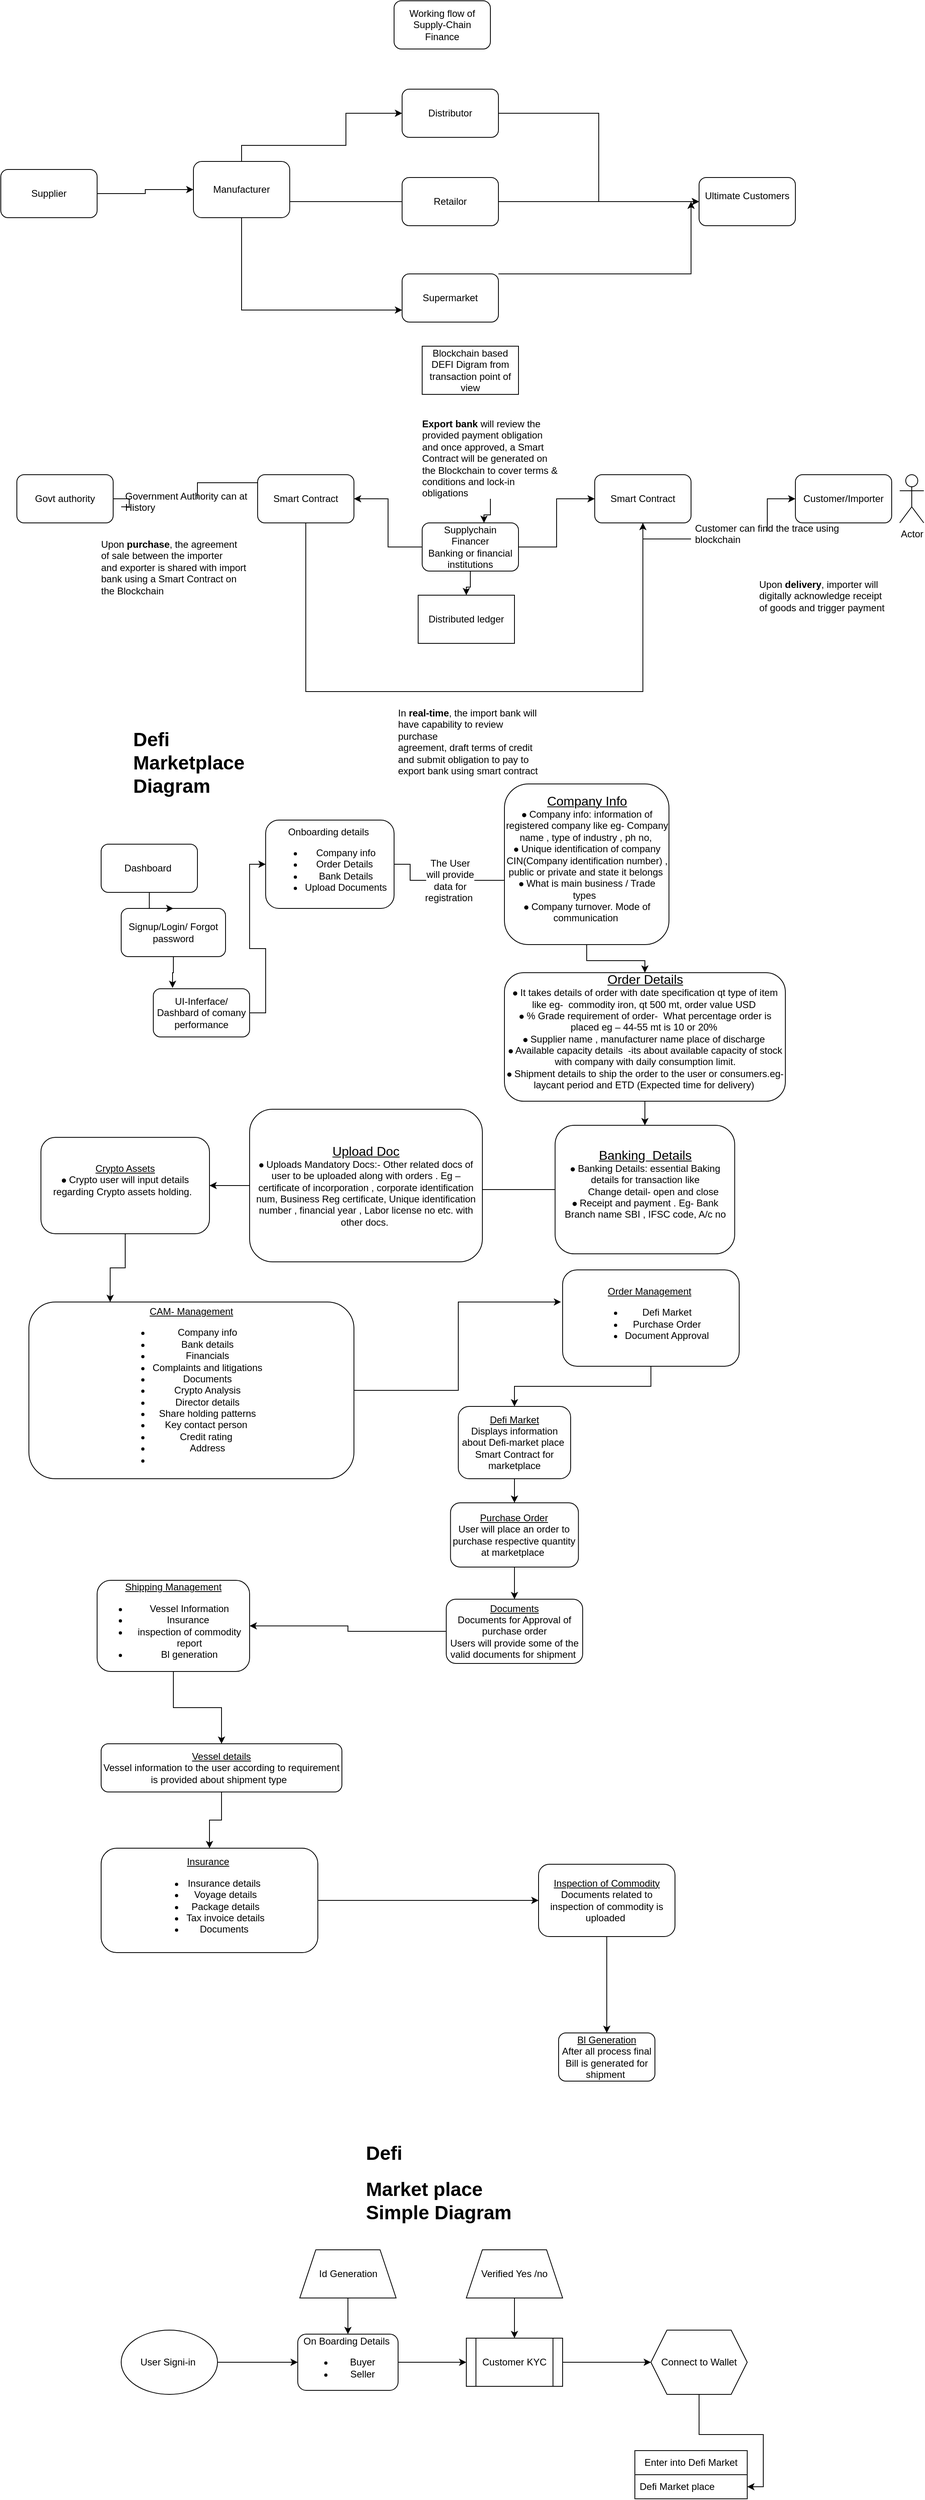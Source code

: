 <mxfile version="20.7.3" type="github">
  <diagram id="pqVG_PYFFwPOpTHJoqbJ" name="Page-1">
    <mxGraphModel dx="1114" dy="1716" grid="1" gridSize="10" guides="1" tooltips="1" connect="1" arrows="1" fold="1" page="1" pageScale="1" pageWidth="850" pageHeight="1100" math="0" shadow="0">
      <root>
        <mxCell id="0" />
        <mxCell id="1" parent="0" />
        <mxCell id="Ma1VwflC6FKAAwiPMdrL-1" value="Working flow of Supply-Chain Finance " style="rounded=1;whiteSpace=wrap;html=1;" parent="1" vertex="1">
          <mxGeometry x="490" y="-10" width="120" height="60" as="geometry" />
        </mxCell>
        <mxCell id="Ma1VwflC6FKAAwiPMdrL-10" style="edgeStyle=orthogonalEdgeStyle;rounded=0;orthogonalLoop=1;jettySize=auto;html=1;entryX=0;entryY=0.5;entryDx=0;entryDy=0;" parent="1" source="Ma1VwflC6FKAAwiPMdrL-2" target="Ma1VwflC6FKAAwiPMdrL-4" edge="1">
          <mxGeometry relative="1" as="geometry" />
        </mxCell>
        <mxCell id="Ma1VwflC6FKAAwiPMdrL-2" value="Supplier" style="whiteSpace=wrap;html=1;rounded=1;" parent="1" vertex="1">
          <mxGeometry y="200" width="120" height="60" as="geometry" />
        </mxCell>
        <mxCell id="Ma1VwflC6FKAAwiPMdrL-12" style="edgeStyle=orthogonalEdgeStyle;rounded=0;orthogonalLoop=1;jettySize=auto;html=1;entryX=0;entryY=0.5;entryDx=0;entryDy=0;" parent="1" source="Ma1VwflC6FKAAwiPMdrL-4" target="Ma1VwflC6FKAAwiPMdrL-7" edge="1">
          <mxGeometry relative="1" as="geometry">
            <Array as="points">
              <mxPoint x="300" y="170" />
              <mxPoint x="430" y="170" />
              <mxPoint x="430" y="130" />
            </Array>
          </mxGeometry>
        </mxCell>
        <mxCell id="Ma1VwflC6FKAAwiPMdrL-13" style="edgeStyle=orthogonalEdgeStyle;rounded=0;orthogonalLoop=1;jettySize=auto;html=1;entryX=0.167;entryY=0.25;entryDx=0;entryDy=0;entryPerimeter=0;" parent="1" source="Ma1VwflC6FKAAwiPMdrL-4" target="Ma1VwflC6FKAAwiPMdrL-8" edge="1">
          <mxGeometry relative="1" as="geometry">
            <Array as="points">
              <mxPoint x="520" y="240" />
            </Array>
          </mxGeometry>
        </mxCell>
        <mxCell id="Ma1VwflC6FKAAwiPMdrL-14" style="edgeStyle=orthogonalEdgeStyle;rounded=0;orthogonalLoop=1;jettySize=auto;html=1;entryX=0;entryY=0.75;entryDx=0;entryDy=0;" parent="1" source="Ma1VwflC6FKAAwiPMdrL-4" target="Ma1VwflC6FKAAwiPMdrL-9" edge="1">
          <mxGeometry relative="1" as="geometry">
            <Array as="points">
              <mxPoint x="300" y="375" />
            </Array>
          </mxGeometry>
        </mxCell>
        <mxCell id="Ma1VwflC6FKAAwiPMdrL-4" value="Manufacturer" style="whiteSpace=wrap;html=1;rounded=1;" parent="1" vertex="1">
          <mxGeometry x="240" y="190" width="120" height="70" as="geometry" />
        </mxCell>
        <mxCell id="Ma1VwflC6FKAAwiPMdrL-6" value="&lt;div&gt;Ultimate Customers&lt;/div&gt;&lt;div&gt;&lt;br&gt;&lt;/div&gt;" style="rounded=1;whiteSpace=wrap;html=1;" parent="1" vertex="1">
          <mxGeometry x="870" y="210" width="120" height="60" as="geometry" />
        </mxCell>
        <mxCell id="Ma1VwflC6FKAAwiPMdrL-15" style="edgeStyle=orthogonalEdgeStyle;rounded=0;orthogonalLoop=1;jettySize=auto;html=1;entryX=0;entryY=0.5;entryDx=0;entryDy=0;" parent="1" source="Ma1VwflC6FKAAwiPMdrL-7" target="Ma1VwflC6FKAAwiPMdrL-6" edge="1">
          <mxGeometry relative="1" as="geometry" />
        </mxCell>
        <mxCell id="Ma1VwflC6FKAAwiPMdrL-7" value="Distributor" style="rounded=1;whiteSpace=wrap;html=1;" parent="1" vertex="1">
          <mxGeometry x="500" y="100" width="120" height="60" as="geometry" />
        </mxCell>
        <mxCell id="Ma1VwflC6FKAAwiPMdrL-17" style="edgeStyle=orthogonalEdgeStyle;rounded=0;orthogonalLoop=1;jettySize=auto;html=1;" parent="1" source="Ma1VwflC6FKAAwiPMdrL-8" edge="1">
          <mxGeometry relative="1" as="geometry">
            <mxPoint x="870" y="240" as="targetPoint" />
          </mxGeometry>
        </mxCell>
        <mxCell id="Ma1VwflC6FKAAwiPMdrL-8" value="Retailor" style="rounded=1;whiteSpace=wrap;html=1;" parent="1" vertex="1">
          <mxGeometry x="500" y="210" width="120" height="60" as="geometry" />
        </mxCell>
        <mxCell id="Ma1VwflC6FKAAwiPMdrL-16" style="edgeStyle=orthogonalEdgeStyle;rounded=0;orthogonalLoop=1;jettySize=auto;html=1;" parent="1" source="Ma1VwflC6FKAAwiPMdrL-9" edge="1">
          <mxGeometry relative="1" as="geometry">
            <mxPoint x="860" y="240" as="targetPoint" />
            <Array as="points">
              <mxPoint x="860" y="330" />
            </Array>
          </mxGeometry>
        </mxCell>
        <mxCell id="Ma1VwflC6FKAAwiPMdrL-9" value="Supermarket" style="rounded=1;whiteSpace=wrap;html=1;" parent="1" vertex="1">
          <mxGeometry x="500" y="330" width="120" height="60" as="geometry" />
        </mxCell>
        <mxCell id="Ma1VwflC6FKAAwiPMdrL-18" value="Blockchain based DEFI Digram from transaction point of view " style="whiteSpace=wrap;html=1;" parent="1" vertex="1">
          <mxGeometry x="525" y="420" width="120" height="60" as="geometry" />
        </mxCell>
        <mxCell id="Ma1VwflC6FKAAwiPMdrL-19" value="Actor" style="shape=umlActor;verticalLabelPosition=bottom;verticalAlign=top;html=1;outlineConnect=0;" parent="1" vertex="1">
          <mxGeometry x="1120" y="580" width="30" height="60" as="geometry" />
        </mxCell>
        <mxCell id="Ma1VwflC6FKAAwiPMdrL-20" value="Customer/Importer" style="rounded=1;whiteSpace=wrap;html=1;" parent="1" vertex="1">
          <mxGeometry x="990" y="580" width="120" height="60" as="geometry" />
        </mxCell>
        <object label="" id="Ma1VwflC6FKAAwiPMdrL-27">
          <mxCell style="edgeStyle=orthogonalEdgeStyle;rounded=0;orthogonalLoop=1;jettySize=auto;html=1;entryX=0;entryY=0.5;entryDx=0;entryDy=0;startArrow=none;" parent="1" source="Ma1VwflC6FKAAwiPMdrL-28" target="Ma1VwflC6FKAAwiPMdrL-25" edge="1">
            <mxGeometry relative="1" as="geometry" />
          </mxCell>
        </object>
        <mxCell id="Ma1VwflC6FKAAwiPMdrL-21" value="Govt authority" style="rounded=1;whiteSpace=wrap;html=1;" parent="1" vertex="1">
          <mxGeometry x="20" y="580" width="120" height="60" as="geometry" />
        </mxCell>
        <mxCell id="Ma1VwflC6FKAAwiPMdrL-29" style="edgeStyle=orthogonalEdgeStyle;rounded=0;orthogonalLoop=1;jettySize=auto;html=1;" parent="1" source="Ma1VwflC6FKAAwiPMdrL-25" target="Ma1VwflC6FKAAwiPMdrL-26" edge="1">
          <mxGeometry relative="1" as="geometry">
            <Array as="points">
              <mxPoint x="380" y="850" />
              <mxPoint x="800" y="850" />
            </Array>
          </mxGeometry>
        </mxCell>
        <mxCell id="Ma1VwflC6FKAAwiPMdrL-25" value="Smart Contract " style="rounded=1;whiteSpace=wrap;html=1;" parent="1" vertex="1">
          <mxGeometry x="320" y="580" width="120" height="60" as="geometry" />
        </mxCell>
        <mxCell id="Ma1VwflC6FKAAwiPMdrL-31" style="edgeStyle=orthogonalEdgeStyle;rounded=0;orthogonalLoop=1;jettySize=auto;html=1;entryX=0;entryY=0.5;entryDx=0;entryDy=0;startArrow=none;" parent="1" source="Ma1VwflC6FKAAwiPMdrL-30" target="Ma1VwflC6FKAAwiPMdrL-20" edge="1">
          <mxGeometry relative="1" as="geometry" />
        </mxCell>
        <mxCell id="Ma1VwflC6FKAAwiPMdrL-26" value="Smart Contract " style="rounded=1;whiteSpace=wrap;html=1;" parent="1" vertex="1">
          <mxGeometry x="740" y="580" width="120" height="60" as="geometry" />
        </mxCell>
        <mxCell id="Ma1VwflC6FKAAwiPMdrL-32" value="Distributed ledger" style="whiteSpace=wrap;html=1;" parent="1" vertex="1">
          <mxGeometry x="520" y="730" width="120" height="60" as="geometry" />
        </mxCell>
        <mxCell id="Ma1VwflC6FKAAwiPMdrL-36" style="edgeStyle=orthogonalEdgeStyle;rounded=0;orthogonalLoop=1;jettySize=auto;html=1;" parent="1" source="Ma1VwflC6FKAAwiPMdrL-33" target="Ma1VwflC6FKAAwiPMdrL-25" edge="1">
          <mxGeometry relative="1" as="geometry" />
        </mxCell>
        <mxCell id="Ma1VwflC6FKAAwiPMdrL-37" style="edgeStyle=orthogonalEdgeStyle;rounded=0;orthogonalLoop=1;jettySize=auto;html=1;" parent="1" source="Ma1VwflC6FKAAwiPMdrL-33" target="Ma1VwflC6FKAAwiPMdrL-26" edge="1">
          <mxGeometry relative="1" as="geometry" />
        </mxCell>
        <mxCell id="Ma1VwflC6FKAAwiPMdrL-38" style="edgeStyle=orthogonalEdgeStyle;rounded=0;orthogonalLoop=1;jettySize=auto;html=1;" parent="1" source="Ma1VwflC6FKAAwiPMdrL-33" target="Ma1VwflC6FKAAwiPMdrL-32" edge="1">
          <mxGeometry relative="1" as="geometry" />
        </mxCell>
        <mxCell id="Ma1VwflC6FKAAwiPMdrL-33" value="&lt;div&gt;Supplychain &lt;br&gt;&lt;/div&gt;&lt;div&gt;Financer&lt;/div&gt;&lt;div&gt;Banking or financial institutions&lt;br&gt;&lt;/div&gt;" style="rounded=1;whiteSpace=wrap;html=1;" parent="1" vertex="1">
          <mxGeometry x="525" y="640" width="120" height="60" as="geometry" />
        </mxCell>
        <mxCell id="Ma1VwflC6FKAAwiPMdrL-30" value="&lt;div&gt;Customer can find the trace using blockchain &lt;br&gt;&lt;/div&gt;&lt;div&gt;&lt;br&gt;&lt;/div&gt;" style="text;html=1;strokeColor=none;fillColor=none;spacing=5;spacingTop=-20;whiteSpace=wrap;overflow=hidden;rounded=0;" parent="1" vertex="1">
          <mxGeometry x="860" y="650" width="190" height="20" as="geometry" />
        </mxCell>
        <mxCell id="Ma1VwflC6FKAAwiPMdrL-34" value="" style="edgeStyle=orthogonalEdgeStyle;rounded=0;orthogonalLoop=1;jettySize=auto;html=1;entryX=0;entryY=0.5;entryDx=0;entryDy=0;endArrow=none;" parent="1" source="Ma1VwflC6FKAAwiPMdrL-26" target="Ma1VwflC6FKAAwiPMdrL-30" edge="1">
          <mxGeometry relative="1" as="geometry">
            <mxPoint x="860" y="610" as="sourcePoint" />
            <mxPoint x="990" y="610" as="targetPoint" />
          </mxGeometry>
        </mxCell>
        <mxCell id="Ma1VwflC6FKAAwiPMdrL-28" value="Government Authority can at History" style="text;html=1;strokeColor=none;fillColor=none;spacing=5;spacingTop=-20;whiteSpace=wrap;overflow=hidden;rounded=0;" parent="1" vertex="1">
          <mxGeometry x="150" y="610" width="190" height="20" as="geometry" />
        </mxCell>
        <mxCell id="Ma1VwflC6FKAAwiPMdrL-35" value="" style="edgeStyle=orthogonalEdgeStyle;rounded=0;orthogonalLoop=1;jettySize=auto;html=1;entryX=0;entryY=0.5;entryDx=0;entryDy=0;endArrow=none;" parent="1" source="Ma1VwflC6FKAAwiPMdrL-21" target="Ma1VwflC6FKAAwiPMdrL-28" edge="1">
          <mxGeometry relative="1" as="geometry">
            <mxPoint x="140" y="610" as="sourcePoint" />
            <mxPoint x="320" y="610" as="targetPoint" />
          </mxGeometry>
        </mxCell>
        <mxCell id="Ma1VwflC6FKAAwiPMdrL-39" value="Upon &lt;b&gt;purchase&lt;/b&gt;, the agreement&lt;br&gt;of sale between the importer&lt;br&gt;and exporter is shared with import bank using a Smart Contract on&lt;br&gt;the Blockchain" style="text;html=1;strokeColor=none;fillColor=none;spacing=5;spacingTop=-20;whiteSpace=wrap;overflow=hidden;rounded=0;" parent="1" vertex="1">
          <mxGeometry x="120" y="670" width="190" height="80" as="geometry" />
        </mxCell>
        <mxCell id="Ma1VwflC6FKAAwiPMdrL-40" value="Upon &lt;b&gt;delivery&lt;/b&gt;, importer will&lt;br&gt;digitally acknowledge receipt&lt;br&gt;of goods and trigger payment" style="text;html=1;strokeColor=none;fillColor=none;spacing=5;spacingTop=-20;whiteSpace=wrap;overflow=hidden;rounded=0;" parent="1" vertex="1">
          <mxGeometry x="940" y="720" width="190" height="40" as="geometry" />
        </mxCell>
        <mxCell id="Ma1VwflC6FKAAwiPMdrL-41" value="In &lt;b&gt;real-time&lt;/b&gt;, the import bank will&lt;br&gt;have capability to review purchase&lt;br&gt;agreement, draft terms of credit&lt;br&gt;and submit obligation to pay to&lt;br&gt;export bank using smart contract " style="text;html=1;strokeColor=none;fillColor=none;spacing=5;spacingTop=-20;whiteSpace=wrap;overflow=hidden;rounded=0;" parent="1" vertex="1">
          <mxGeometry x="490" y="880" width="190" height="80" as="geometry" />
        </mxCell>
        <mxCell id="Ma1VwflC6FKAAwiPMdrL-44" style="edgeStyle=orthogonalEdgeStyle;rounded=0;orthogonalLoop=1;jettySize=auto;html=1;entryX=0.642;entryY=0;entryDx=0;entryDy=0;entryPerimeter=0;" parent="1" source="Ma1VwflC6FKAAwiPMdrL-43" target="Ma1VwflC6FKAAwiPMdrL-33" edge="1">
          <mxGeometry relative="1" as="geometry" />
        </mxCell>
        <mxCell id="Ma1VwflC6FKAAwiPMdrL-43" value="&lt;b&gt;Export bank&lt;/b&gt; will review the&lt;br&gt;provided payment obligation&lt;br&gt;and once approved, a Smart&lt;br&gt;Contract will be generated on&lt;br&gt;the Blockchain to cover terms &amp;amp;&lt;br&gt;conditions and lock-in obligations" style="text;html=1;strokeColor=none;fillColor=none;spacing=5;spacingTop=-20;whiteSpace=wrap;overflow=hidden;rounded=0;" parent="1" vertex="1">
          <mxGeometry x="520" y="520" width="180" height="90" as="geometry" />
        </mxCell>
        <mxCell id="dCvYJfYlRh3OtfU8dMbt-2" value="&lt;h1&gt;Defi Marketplace Diagram&lt;br&gt;&lt;/h1&gt;&lt;p&gt;&lt;br&gt;&lt;/p&gt;" style="text;html=1;strokeColor=none;fillColor=none;spacing=5;spacingTop=-20;whiteSpace=wrap;overflow=hidden;rounded=0;" parent="1" vertex="1">
          <mxGeometry x="160" y="890" width="160" height="100" as="geometry" />
        </mxCell>
        <mxCell id="dCvYJfYlRh3OtfU8dMbt-8" style="edgeStyle=orthogonalEdgeStyle;rounded=0;orthogonalLoop=1;jettySize=auto;html=1;exitX=1;exitY=0.5;exitDx=0;exitDy=0;entryX=0;entryY=0.5;entryDx=0;entryDy=0;" parent="1" source="dCvYJfYlRh3OtfU8dMbt-3" target="dCvYJfYlRh3OtfU8dMbt-5" edge="1">
          <mxGeometry relative="1" as="geometry" />
        </mxCell>
        <mxCell id="dCvYJfYlRh3OtfU8dMbt-3" value="UI-Inferface/ Dashbard of comany performance" style="rounded=1;whiteSpace=wrap;html=1;" parent="1" vertex="1">
          <mxGeometry x="190" y="1220" width="120" height="60" as="geometry" />
        </mxCell>
        <mxCell id="gnjgsBDGoZNJZgiNTWat-3" style="edgeStyle=orthogonalEdgeStyle;rounded=0;orthogonalLoop=1;jettySize=auto;html=1;entryX=0.2;entryY=-0.017;entryDx=0;entryDy=0;entryPerimeter=0;" parent="1" source="dCvYJfYlRh3OtfU8dMbt-4" target="dCvYJfYlRh3OtfU8dMbt-3" edge="1">
          <mxGeometry relative="1" as="geometry" />
        </mxCell>
        <mxCell id="dCvYJfYlRh3OtfU8dMbt-4" value="Signup/Login/ Forgot password" style="rounded=1;whiteSpace=wrap;html=1;" parent="1" vertex="1">
          <mxGeometry x="150" y="1120" width="130" height="60" as="geometry" />
        </mxCell>
        <mxCell id="dCvYJfYlRh3OtfU8dMbt-10" value="" style="edgeStyle=orthogonalEdgeStyle;rounded=0;orthogonalLoop=1;jettySize=auto;html=1;startArrow=none;" parent="1" source="gnjgsBDGoZNJZgiNTWat-4" edge="1">
          <mxGeometry relative="1" as="geometry">
            <mxPoint x="640" y="1085" as="targetPoint" />
          </mxGeometry>
        </mxCell>
        <mxCell id="dCvYJfYlRh3OtfU8dMbt-5" value="Onboarding details&amp;nbsp;&lt;br&gt;&lt;ul&gt;&lt;li&gt;&lt;span style=&quot;background-color: initial;&quot;&gt;Company info&lt;/span&gt;&lt;/li&gt;&lt;li&gt;&lt;span style=&quot;background-color: initial;&quot;&gt;Order Details&amp;nbsp;&lt;/span&gt;&lt;/li&gt;&lt;li&gt;&lt;span style=&quot;background-color: initial;&quot;&gt;Bank Details&lt;/span&gt;&lt;/li&gt;&lt;li&gt;&lt;span style=&quot;background-color: initial;&quot;&gt;Upload Documents&lt;/span&gt;&lt;/li&gt;&lt;/ul&gt;" style="rounded=1;whiteSpace=wrap;html=1;" parent="1" vertex="1">
          <mxGeometry x="330" y="1010" width="160" height="110" as="geometry" />
        </mxCell>
        <mxCell id="gnjgsBDGoZNJZgiNTWat-21" style="edgeStyle=orthogonalEdgeStyle;rounded=0;orthogonalLoop=1;jettySize=auto;html=1;entryX=-0.009;entryY=0.333;entryDx=0;entryDy=0;entryPerimeter=0;fontSize=12;" parent="1" source="dCvYJfYlRh3OtfU8dMbt-12" target="gnjgsBDGoZNJZgiNTWat-20" edge="1">
          <mxGeometry relative="1" as="geometry" />
        </mxCell>
        <mxCell id="dCvYJfYlRh3OtfU8dMbt-12" value="&lt;u&gt;CAM- Management&lt;/u&gt;&lt;br&gt;&lt;ul&gt;&lt;li&gt;Company info&lt;/li&gt;&lt;li&gt;Bank details&lt;/li&gt;&lt;li&gt;Financials&lt;/li&gt;&lt;li&gt;Complaints and litigations&lt;/li&gt;&lt;li&gt;Documents&lt;/li&gt;&lt;li&gt;Crypto Analysis&lt;/li&gt;&lt;li&gt;Director details&lt;/li&gt;&lt;li&gt;Share holding patterns&lt;/li&gt;&lt;li&gt;Key contact person&amp;nbsp;&lt;/li&gt;&lt;li&gt;Credit rating&amp;nbsp;&lt;/li&gt;&lt;li&gt;Address&lt;/li&gt;&lt;li&gt;&amp;nbsp;&lt;/li&gt;&lt;/ul&gt;" style="rounded=1;whiteSpace=wrap;html=1;" parent="1" vertex="1">
          <mxGeometry x="35" y="1610" width="405" height="220" as="geometry" />
        </mxCell>
        <mxCell id="gnjgsBDGoZNJZgiNTWat-33" style="edgeStyle=orthogonalEdgeStyle;rounded=0;orthogonalLoop=1;jettySize=auto;html=1;fontSize=12;" parent="1" source="dCvYJfYlRh3OtfU8dMbt-23" target="gnjgsBDGoZNJZgiNTWat-31" edge="1">
          <mxGeometry relative="1" as="geometry" />
        </mxCell>
        <mxCell id="dCvYJfYlRh3OtfU8dMbt-23" value="&lt;u&gt;Vessel details&lt;/u&gt;&lt;br&gt;Vessel information to the user according to requirement is provided about shipment type&amp;nbsp;&amp;nbsp;" style="rounded=1;whiteSpace=wrap;html=1;" parent="1" vertex="1">
          <mxGeometry x="125" y="2160" width="300" height="60" as="geometry" />
        </mxCell>
        <mxCell id="gnjgsBDGoZNJZgiNTWat-2" style="edgeStyle=orthogonalEdgeStyle;rounded=0;orthogonalLoop=1;jettySize=auto;html=1;entryX=0.5;entryY=0;entryDx=0;entryDy=0;" parent="1" source="gnjgsBDGoZNJZgiNTWat-1" target="dCvYJfYlRh3OtfU8dMbt-4" edge="1">
          <mxGeometry relative="1" as="geometry" />
        </mxCell>
        <mxCell id="gnjgsBDGoZNJZgiNTWat-1" value="Dashboard&amp;nbsp;" style="rounded=1;whiteSpace=wrap;html=1;" parent="1" vertex="1">
          <mxGeometry x="125" y="1040" width="120" height="60" as="geometry" />
        </mxCell>
        <mxCell id="gnjgsBDGoZNJZgiNTWat-4" value="The User will provide data for registration&amp;nbsp;" style="text;html=1;strokeColor=none;fillColor=none;align=center;verticalAlign=middle;whiteSpace=wrap;rounded=0;" parent="1" vertex="1">
          <mxGeometry x="530" y="1070" width="60" height="30" as="geometry" />
        </mxCell>
        <mxCell id="gnjgsBDGoZNJZgiNTWat-5" value="" style="edgeStyle=orthogonalEdgeStyle;rounded=0;orthogonalLoop=1;jettySize=auto;html=1;endArrow=none;" parent="1" source="dCvYJfYlRh3OtfU8dMbt-5" target="gnjgsBDGoZNJZgiNTWat-4" edge="1">
          <mxGeometry relative="1" as="geometry">
            <mxPoint x="490" y="1085" as="sourcePoint" />
            <mxPoint x="640" y="1085" as="targetPoint" />
          </mxGeometry>
        </mxCell>
        <mxCell id="gnjgsBDGoZNJZgiNTWat-10" style="edgeStyle=orthogonalEdgeStyle;rounded=0;orthogonalLoop=1;jettySize=auto;html=1;fontSize=16;" parent="1" source="gnjgsBDGoZNJZgiNTWat-7" target="gnjgsBDGoZNJZgiNTWat-9" edge="1">
          <mxGeometry relative="1" as="geometry" />
        </mxCell>
        <mxCell id="gnjgsBDGoZNJZgiNTWat-7" value="&lt;div&gt;&lt;u&gt;&lt;font style=&quot;font-size: 16px;&quot;&gt;Company Info&lt;/font&gt;&lt;/u&gt;&lt;/div&gt;&lt;div&gt;⦁&lt;span style=&quot;&quot;&gt; &lt;/span&gt;Company info: information of registered company like eg- Company name , type of industry , ph no,&amp;nbsp;&lt;/div&gt;&lt;div&gt;⦁&lt;span style=&quot;&quot;&gt; &lt;/span&gt;Unique identification of company CIN(Company identification number) , public or private and state it belongs&amp;nbsp;&lt;/div&gt;&lt;div&gt;⦁&lt;span style=&quot;&quot;&gt; &lt;/span&gt;What is main business / Trade types&amp;nbsp;&amp;nbsp;&lt;/div&gt;&lt;div&gt;⦁&lt;span style=&quot;&quot;&gt; &lt;/span&gt;Company turnover. Mode of communication&amp;nbsp;&lt;/div&gt;&lt;div&gt;&lt;br&gt;&lt;/div&gt;" style="rounded=1;whiteSpace=wrap;html=1;" parent="1" vertex="1">
          <mxGeometry x="627.5" y="965" width="205" height="200" as="geometry" />
        </mxCell>
        <mxCell id="gnjgsBDGoZNJZgiNTWat-11" style="edgeStyle=orthogonalEdgeStyle;rounded=0;orthogonalLoop=1;jettySize=auto;html=1;fontSize=16;" parent="1" source="gnjgsBDGoZNJZgiNTWat-9" target="gnjgsBDGoZNJZgiNTWat-12" edge="1">
          <mxGeometry relative="1" as="geometry">
            <mxPoint x="802.5" y="1400" as="targetPoint" />
          </mxGeometry>
        </mxCell>
        <mxCell id="gnjgsBDGoZNJZgiNTWat-9" value="&lt;div style=&quot;&quot;&gt;&lt;font style=&quot;font-size: 16px;&quot;&gt;&lt;u&gt;Order Details&lt;/u&gt;&lt;/font&gt;&lt;/div&gt;&lt;div style=&quot;font-size: 12px;&quot;&gt;&lt;font style=&quot;font-size: 12px;&quot;&gt;⦁&lt;span style=&quot;&quot;&gt; &lt;/span&gt;It takes details of order with date specification qt type of item like eg-&amp;nbsp; commodity iron, qt 500 mt, order value USD&amp;nbsp;&lt;/font&gt;&lt;/div&gt;&lt;div style=&quot;font-size: 12px;&quot;&gt;&lt;font style=&quot;font-size: 12px;&quot;&gt;⦁&lt;span style=&quot;&quot;&gt; &lt;/span&gt;% Grade requirement of order-&amp;nbsp; What percentage order is placed eg – 44-55 mt is 10 or 20%&amp;nbsp;&lt;/font&gt;&lt;/div&gt;&lt;div style=&quot;font-size: 12px;&quot;&gt;&lt;font style=&quot;font-size: 12px;&quot;&gt;⦁&lt;span style=&quot;&quot;&gt; &lt;/span&gt;Supplier name , manufacturer name place of discharge&amp;nbsp;&lt;/font&gt;&lt;/div&gt;&lt;div style=&quot;font-size: 12px;&quot;&gt;&lt;font style=&quot;font-size: 12px;&quot;&gt;⦁&lt;span style=&quot;&quot;&gt; &lt;/span&gt;Available capacity details&amp;nbsp; -its about available capacity of stock with company with daily consumption limit.&lt;/font&gt;&lt;/div&gt;&lt;div style=&quot;font-size: 12px;&quot;&gt;&lt;font style=&quot;font-size: 12px;&quot;&gt;⦁&lt;span style=&quot;&quot;&gt; &lt;/span&gt;Shipment details to ship the order to the user or consumers.eg-laycant period and ETD (Expected time for delivery)&amp;nbsp;&lt;/font&gt;&lt;/div&gt;&lt;div style=&quot;font-size: 12px;&quot;&gt;&lt;br&gt;&lt;/div&gt;" style="rounded=1;whiteSpace=wrap;html=1;fontSize=16;" parent="1" vertex="1">
          <mxGeometry x="627.5" y="1200" width="350" height="160" as="geometry" />
        </mxCell>
        <mxCell id="gnjgsBDGoZNJZgiNTWat-14" style="edgeStyle=orthogonalEdgeStyle;rounded=0;orthogonalLoop=1;jettySize=auto;html=1;entryX=0.966;entryY=0.526;entryDx=0;entryDy=0;entryPerimeter=0;fontSize=16;" parent="1" source="gnjgsBDGoZNJZgiNTWat-12" target="gnjgsBDGoZNJZgiNTWat-13" edge="1">
          <mxGeometry relative="1" as="geometry" />
        </mxCell>
        <mxCell id="gnjgsBDGoZNJZgiNTWat-12" value="&lt;div style=&quot;&quot;&gt;&lt;u style=&quot;&quot;&gt;&lt;font style=&quot;font-size: 16px;&quot;&gt;Banking&amp;nbsp; Details&lt;/font&gt;&lt;/u&gt;&lt;/div&gt;&lt;div style=&quot;font-size: 12px;&quot;&gt;&lt;font style=&quot;font-size: 12px;&quot;&gt;⦁&lt;span style=&quot;&quot;&gt; &lt;/span&gt;Banking Details: essential Baking details for transaction like&lt;/font&gt;&lt;/div&gt;&lt;div style=&quot;font-size: 12px;&quot;&gt;&lt;font style=&quot;font-size: 12px;&quot;&gt;&amp;nbsp; &amp;nbsp; &amp;nbsp; &amp;nbsp;Change detail- open and close&amp;nbsp;&lt;/font&gt;&lt;/div&gt;&lt;div style=&quot;font-size: 12px;&quot;&gt;&lt;font style=&quot;font-size: 12px;&quot;&gt;⦁&lt;span style=&quot;&quot;&gt; &lt;/span&gt;Receipt and payment . Eg- Bank Branch name SBI , IFSC code, A/c no&lt;/font&gt;&lt;/div&gt;&lt;div style=&quot;font-size: 12px;&quot;&gt;&lt;br&gt;&lt;/div&gt;" style="rounded=1;whiteSpace=wrap;html=1;fontSize=16;" parent="1" vertex="1">
          <mxGeometry x="690.63" y="1390" width="223.75" height="160" as="geometry" />
        </mxCell>
        <mxCell id="gnjgsBDGoZNJZgiNTWat-18" style="edgeStyle=orthogonalEdgeStyle;rounded=0;orthogonalLoop=1;jettySize=auto;html=1;exitX=0;exitY=0.5;exitDx=0;exitDy=0;fontSize=12;" parent="1" source="gnjgsBDGoZNJZgiNTWat-13" target="gnjgsBDGoZNJZgiNTWat-15" edge="1">
          <mxGeometry relative="1" as="geometry" />
        </mxCell>
        <mxCell id="gnjgsBDGoZNJZgiNTWat-13" value="&lt;div style=&quot;&quot;&gt;&lt;u style=&quot;&quot;&gt;&lt;font style=&quot;font-size: 16px;&quot;&gt;Upload Doc&lt;/font&gt;&lt;/u&gt;&lt;/div&gt;&lt;div style=&quot;font-size: 12px;&quot;&gt;&lt;font style=&quot;font-size: 12px;&quot;&gt;⦁ Uploads Mandatory Docs:- Other related docs of user to be uploaded along with orders . Eg – certificate of incorporation , corporate identification num, Business Reg certificate, Unique identification number , financial year , Labor license no etc. with other docs.&amp;nbsp;&lt;/font&gt;&lt;/div&gt;" style="rounded=1;whiteSpace=wrap;html=1;fontSize=16;" parent="1" vertex="1">
          <mxGeometry x="310" y="1370" width="290" height="190" as="geometry" />
        </mxCell>
        <mxCell id="gnjgsBDGoZNJZgiNTWat-19" style="edgeStyle=orthogonalEdgeStyle;rounded=0;orthogonalLoop=1;jettySize=auto;html=1;entryX=0.25;entryY=0;entryDx=0;entryDy=0;fontSize=12;" parent="1" source="gnjgsBDGoZNJZgiNTWat-15" target="dCvYJfYlRh3OtfU8dMbt-12" edge="1">
          <mxGeometry relative="1" as="geometry" />
        </mxCell>
        <mxCell id="gnjgsBDGoZNJZgiNTWat-15" value="&lt;div style=&quot;font-size: 12px;&quot;&gt;&lt;font style=&quot;font-size: 12px;&quot;&gt;&lt;u&gt;Crypto Assets&lt;/u&gt;&lt;/font&gt;&lt;/div&gt;&lt;div style=&quot;font-size: 12px;&quot;&gt;&lt;font style=&quot;font-size: 12px;&quot;&gt;⦁&lt;span style=&quot;&quot;&gt; &lt;/span&gt;Crypto user will input details regarding Crypto assets holding.&amp;nbsp;&amp;nbsp;&lt;/font&gt;&lt;/div&gt;&lt;div style=&quot;font-size: 12px;&quot;&gt;&lt;br&gt;&lt;/div&gt;" style="rounded=1;whiteSpace=wrap;html=1;fontSize=16;" parent="1" vertex="1">
          <mxGeometry x="50" y="1405" width="210" height="120" as="geometry" />
        </mxCell>
        <mxCell id="gnjgsBDGoZNJZgiNTWat-23" style="edgeStyle=orthogonalEdgeStyle;rounded=0;orthogonalLoop=1;jettySize=auto;html=1;entryX=0.5;entryY=0;entryDx=0;entryDy=0;fontSize=12;" parent="1" source="gnjgsBDGoZNJZgiNTWat-20" target="gnjgsBDGoZNJZgiNTWat-22" edge="1">
          <mxGeometry relative="1" as="geometry" />
        </mxCell>
        <mxCell id="gnjgsBDGoZNJZgiNTWat-20" value="&lt;u&gt;Order Management&lt;/u&gt;&amp;nbsp;&lt;br&gt;&lt;ul style=&quot;&quot;&gt;&lt;li style=&quot;&quot;&gt;Defi Market&lt;/li&gt;&lt;li style=&quot;&quot;&gt;Purchase Order&lt;/li&gt;&lt;li style=&quot;&quot;&gt;Document Approval&lt;/li&gt;&lt;/ul&gt;" style="rounded=1;whiteSpace=wrap;html=1;fontSize=12;" parent="1" vertex="1">
          <mxGeometry x="700" y="1570" width="220" height="120" as="geometry" />
        </mxCell>
        <mxCell id="gnjgsBDGoZNJZgiNTWat-25" style="edgeStyle=orthogonalEdgeStyle;rounded=0;orthogonalLoop=1;jettySize=auto;html=1;fontSize=12;" parent="1" source="gnjgsBDGoZNJZgiNTWat-22" target="gnjgsBDGoZNJZgiNTWat-24" edge="1">
          <mxGeometry relative="1" as="geometry" />
        </mxCell>
        <mxCell id="gnjgsBDGoZNJZgiNTWat-22" value="&lt;u&gt;Defi Market&lt;/u&gt;&lt;br&gt;Displays information about Defi-market place&amp;nbsp;&lt;br&gt;Smart Contract for marketplace" style="rounded=1;whiteSpace=wrap;html=1;fontSize=12;" parent="1" vertex="1">
          <mxGeometry x="570" y="1740" width="140" height="90" as="geometry" />
        </mxCell>
        <mxCell id="gnjgsBDGoZNJZgiNTWat-27" style="edgeStyle=orthogonalEdgeStyle;rounded=0;orthogonalLoop=1;jettySize=auto;html=1;fontSize=12;" parent="1" source="gnjgsBDGoZNJZgiNTWat-24" target="gnjgsBDGoZNJZgiNTWat-26" edge="1">
          <mxGeometry relative="1" as="geometry" />
        </mxCell>
        <mxCell id="gnjgsBDGoZNJZgiNTWat-24" value="&lt;u&gt;Purchase Order&lt;/u&gt;&lt;br&gt;User will place an order to purchase respective quantity at marketplace&amp;nbsp;" style="rounded=1;whiteSpace=wrap;html=1;fontSize=12;" parent="1" vertex="1">
          <mxGeometry x="560.31" y="1860" width="159.37" height="80" as="geometry" />
        </mxCell>
        <mxCell id="gnjgsBDGoZNJZgiNTWat-29" style="edgeStyle=orthogonalEdgeStyle;rounded=0;orthogonalLoop=1;jettySize=auto;html=1;fontSize=12;" parent="1" source="gnjgsBDGoZNJZgiNTWat-26" target="gnjgsBDGoZNJZgiNTWat-28" edge="1">
          <mxGeometry relative="1" as="geometry" />
        </mxCell>
        <mxCell id="gnjgsBDGoZNJZgiNTWat-26" value="&lt;u&gt;Documents&lt;/u&gt;&lt;br&gt;Documents for Approval of purchase order&lt;br&gt;Users will provide some of the valid documents for shipment&amp;nbsp;" style="rounded=1;whiteSpace=wrap;html=1;fontSize=12;" parent="1" vertex="1">
          <mxGeometry x="554.99" y="1980" width="170.01" height="80" as="geometry" />
        </mxCell>
        <mxCell id="gnjgsBDGoZNJZgiNTWat-32" style="edgeStyle=orthogonalEdgeStyle;rounded=0;orthogonalLoop=1;jettySize=auto;html=1;fontSize=12;" parent="1" source="gnjgsBDGoZNJZgiNTWat-28" target="dCvYJfYlRh3OtfU8dMbt-23" edge="1">
          <mxGeometry relative="1" as="geometry" />
        </mxCell>
        <mxCell id="gnjgsBDGoZNJZgiNTWat-28" value="&lt;u&gt;Shipping Management&lt;/u&gt;&lt;br&gt;&lt;ul style=&quot;&quot;&gt;&lt;li style=&quot;&quot;&gt;Vessel Information&lt;/li&gt;&lt;li style=&quot;&quot;&gt;Insurance&amp;nbsp;&lt;/li&gt;&lt;li style=&quot;&quot;&gt;inspection of commodity report&lt;/li&gt;&lt;li style=&quot;&quot;&gt;Bl generation&lt;/li&gt;&lt;/ul&gt;" style="rounded=1;whiteSpace=wrap;html=1;fontSize=12;" parent="1" vertex="1">
          <mxGeometry x="120" y="1956.5" width="190" height="113.5" as="geometry" />
        </mxCell>
        <mxCell id="gnjgsBDGoZNJZgiNTWat-35" style="edgeStyle=orthogonalEdgeStyle;rounded=0;orthogonalLoop=1;jettySize=auto;html=1;fontSize=12;" parent="1" source="gnjgsBDGoZNJZgiNTWat-31" target="gnjgsBDGoZNJZgiNTWat-34" edge="1">
          <mxGeometry relative="1" as="geometry" />
        </mxCell>
        <mxCell id="gnjgsBDGoZNJZgiNTWat-31" value="&lt;u&gt;Insurance&lt;/u&gt;&amp;nbsp;&lt;br&gt;&lt;ul&gt;&lt;li&gt;Insurance details&amp;nbsp;&lt;/li&gt;&lt;li&gt;Voyage details&lt;/li&gt;&lt;li&gt;Package details&lt;/li&gt;&lt;li&gt;Tax invoice details&lt;/li&gt;&lt;li&gt;Documents&amp;nbsp;&lt;/li&gt;&lt;/ul&gt;" style="rounded=1;whiteSpace=wrap;html=1;fontSize=12;" parent="1" vertex="1">
          <mxGeometry x="125" y="2290" width="270" height="130" as="geometry" />
        </mxCell>
        <mxCell id="gnjgsBDGoZNJZgiNTWat-39" style="edgeStyle=orthogonalEdgeStyle;rounded=0;orthogonalLoop=1;jettySize=auto;html=1;entryX=0.5;entryY=0;entryDx=0;entryDy=0;fontSize=12;" parent="1" source="gnjgsBDGoZNJZgiNTWat-34" target="gnjgsBDGoZNJZgiNTWat-38" edge="1">
          <mxGeometry relative="1" as="geometry" />
        </mxCell>
        <mxCell id="gnjgsBDGoZNJZgiNTWat-34" value="&lt;u&gt;Inspection of Commodity&lt;/u&gt;&lt;br&gt;Documents related to inspection of commodity is uploaded&amp;nbsp;" style="rounded=1;whiteSpace=wrap;html=1;fontSize=12;" parent="1" vertex="1">
          <mxGeometry x="670" y="2310" width="170" height="90" as="geometry" />
        </mxCell>
        <mxCell id="gnjgsBDGoZNJZgiNTWat-38" value="&lt;u&gt;Bl Generation&lt;/u&gt;&lt;br&gt;After all process final Bill is generated for shipment&amp;nbsp;" style="rounded=1;whiteSpace=wrap;html=1;fontSize=12;" parent="1" vertex="1">
          <mxGeometry x="695" y="2520" width="120" height="60" as="geometry" />
        </mxCell>
        <mxCell id="l53Myn2pZaDhRIOW5sE7-4" value="&lt;h1&gt;Defi&amp;nbsp;&lt;/h1&gt;&lt;h1&gt;Market place&amp;nbsp; Simple Diagram&lt;br&gt;&lt;/h1&gt;&lt;p&gt;&lt;br&gt;&lt;/p&gt;" style="text;html=1;strokeColor=none;fillColor=none;spacing=5;spacingTop=-20;whiteSpace=wrap;overflow=hidden;rounded=0;" vertex="1" parent="1">
          <mxGeometry x="450" y="2650" width="200" height="120" as="geometry" />
        </mxCell>
        <mxCell id="l53Myn2pZaDhRIOW5sE7-13" value="" style="edgeStyle=orthogonalEdgeStyle;rounded=0;orthogonalLoop=1;jettySize=auto;html=1;" edge="1" parent="1" source="l53Myn2pZaDhRIOW5sE7-5" target="l53Myn2pZaDhRIOW5sE7-6">
          <mxGeometry relative="1" as="geometry" />
        </mxCell>
        <mxCell id="l53Myn2pZaDhRIOW5sE7-5" value="User Signi-in&amp;nbsp;" style="ellipse;whiteSpace=wrap;html=1;" vertex="1" parent="1">
          <mxGeometry x="150" y="2890" width="120" height="80" as="geometry" />
        </mxCell>
        <mxCell id="l53Myn2pZaDhRIOW5sE7-16" value="" style="edgeStyle=orthogonalEdgeStyle;rounded=0;orthogonalLoop=1;jettySize=auto;html=1;" edge="1" parent="1" source="l53Myn2pZaDhRIOW5sE7-6" target="l53Myn2pZaDhRIOW5sE7-15">
          <mxGeometry relative="1" as="geometry" />
        </mxCell>
        <mxCell id="l53Myn2pZaDhRIOW5sE7-6" value="On Boarding Details&amp;nbsp;&lt;br&gt;&lt;ul&gt;&lt;li&gt;Buyer&amp;nbsp;&lt;/li&gt;&lt;li&gt;Seller&amp;nbsp;&lt;/li&gt;&lt;/ul&gt;" style="rounded=1;whiteSpace=wrap;html=1;" vertex="1" parent="1">
          <mxGeometry x="370" y="2895" width="125" height="70" as="geometry" />
        </mxCell>
        <mxCell id="l53Myn2pZaDhRIOW5sE7-14" value="" style="edgeStyle=orthogonalEdgeStyle;rounded=0;orthogonalLoop=1;jettySize=auto;html=1;" edge="1" parent="1" source="l53Myn2pZaDhRIOW5sE7-10" target="l53Myn2pZaDhRIOW5sE7-6">
          <mxGeometry relative="1" as="geometry" />
        </mxCell>
        <mxCell id="l53Myn2pZaDhRIOW5sE7-10" value="Id Generation" style="shape=trapezoid;perimeter=trapezoidPerimeter;whiteSpace=wrap;html=1;fixedSize=1;" vertex="1" parent="1">
          <mxGeometry x="372.5" y="2790" width="120" height="60" as="geometry" />
        </mxCell>
        <mxCell id="l53Myn2pZaDhRIOW5sE7-20" value="" style="edgeStyle=orthogonalEdgeStyle;rounded=0;orthogonalLoop=1;jettySize=auto;html=1;" edge="1" parent="1" source="l53Myn2pZaDhRIOW5sE7-15" target="l53Myn2pZaDhRIOW5sE7-19">
          <mxGeometry relative="1" as="geometry" />
        </mxCell>
        <mxCell id="l53Myn2pZaDhRIOW5sE7-15" value="Customer KYC" style="shape=process;whiteSpace=wrap;html=1;backgroundOutline=1;" vertex="1" parent="1">
          <mxGeometry x="580" y="2900" width="120" height="60" as="geometry" />
        </mxCell>
        <mxCell id="l53Myn2pZaDhRIOW5sE7-18" value="" style="edgeStyle=orthogonalEdgeStyle;rounded=0;orthogonalLoop=1;jettySize=auto;html=1;" edge="1" parent="1" source="l53Myn2pZaDhRIOW5sE7-17" target="l53Myn2pZaDhRIOW5sE7-15">
          <mxGeometry relative="1" as="geometry" />
        </mxCell>
        <mxCell id="l53Myn2pZaDhRIOW5sE7-17" value="Verified Yes /no" style="shape=trapezoid;perimeter=trapezoidPerimeter;whiteSpace=wrap;html=1;fixedSize=1;" vertex="1" parent="1">
          <mxGeometry x="580" y="2790" width="120" height="60" as="geometry" />
        </mxCell>
        <mxCell id="l53Myn2pZaDhRIOW5sE7-25" value="" style="edgeStyle=orthogonalEdgeStyle;rounded=0;orthogonalLoop=1;jettySize=auto;html=1;" edge="1" parent="1" source="l53Myn2pZaDhRIOW5sE7-19" target="l53Myn2pZaDhRIOW5sE7-23">
          <mxGeometry relative="1" as="geometry" />
        </mxCell>
        <mxCell id="l53Myn2pZaDhRIOW5sE7-19" value="Connect to Wallet" style="shape=hexagon;perimeter=hexagonPerimeter2;whiteSpace=wrap;html=1;fixedSize=1;" vertex="1" parent="1">
          <mxGeometry x="810" y="2890" width="120" height="80" as="geometry" />
        </mxCell>
        <mxCell id="l53Myn2pZaDhRIOW5sE7-21" value="Enter into Defi Market" style="swimlane;fontStyle=0;childLayout=stackLayout;horizontal=1;startSize=30;horizontalStack=0;resizeParent=1;resizeParentMax=0;resizeLast=0;collapsible=1;marginBottom=0;whiteSpace=wrap;html=1;" vertex="1" parent="1">
          <mxGeometry x="790" y="3040" width="140" height="60" as="geometry" />
        </mxCell>
        <mxCell id="l53Myn2pZaDhRIOW5sE7-23" value="Defi Market place&amp;nbsp;" style="text;strokeColor=none;fillColor=none;align=left;verticalAlign=middle;spacingLeft=4;spacingRight=4;overflow=hidden;points=[[0,0.5],[1,0.5]];portConstraint=eastwest;rotatable=0;whiteSpace=wrap;html=1;" vertex="1" parent="l53Myn2pZaDhRIOW5sE7-21">
          <mxGeometry y="30" width="140" height="30" as="geometry" />
        </mxCell>
      </root>
    </mxGraphModel>
  </diagram>
</mxfile>
